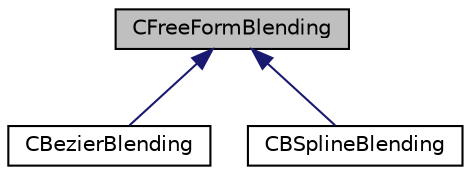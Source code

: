 digraph "CFreeFormBlending"
{
 // LATEX_PDF_SIZE
  edge [fontname="Helvetica",fontsize="10",labelfontname="Helvetica",labelfontsize="10"];
  node [fontname="Helvetica",fontsize="10",shape=record];
  Node1 [label="CFreeFormBlending",height=0.2,width=0.4,color="black", fillcolor="grey75", style="filled", fontcolor="black",tooltip="Class that defines the particular kind of blending function for the free form deformation."];
  Node1 -> Node2 [dir="back",color="midnightblue",fontsize="10",style="solid",fontname="Helvetica"];
  Node2 [label="CBezierBlending",height=0.2,width=0.4,color="black", fillcolor="white", style="filled",URL="$classCBezierBlending.html",tooltip="Class that defines the blending using Bernsteinpolynomials (Bezier Curves)."];
  Node1 -> Node3 [dir="back",color="midnightblue",fontsize="10",style="solid",fontname="Helvetica"];
  Node3 [label="CBSplineBlending",height=0.2,width=0.4,color="black", fillcolor="white", style="filled",URL="$classCBSplineBlending.html",tooltip="Class that defines the blending using uniform BSplines."];
}
